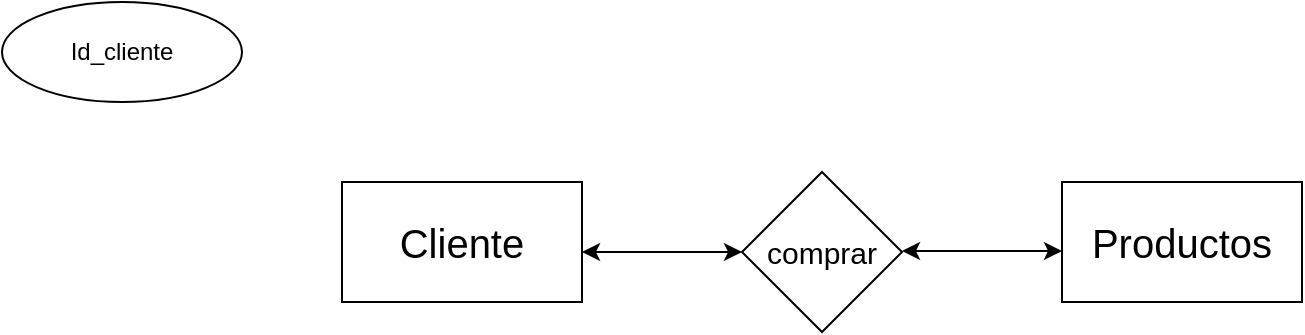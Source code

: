 <mxfile version="21.6.9" type="github">
  <diagram name="Página-1" id="UXr0uqHxn9h52GKA3z9I">
    <mxGraphModel dx="1434" dy="790" grid="1" gridSize="10" guides="1" tooltips="1" connect="1" arrows="1" fold="1" page="1" pageScale="1" pageWidth="827" pageHeight="1169" math="0" shadow="0">
      <root>
        <mxCell id="0" />
        <mxCell id="1" parent="0" />
        <mxCell id="mal3xLpljSI3LZqeetT--2" value="&lt;font style=&quot;font-size: 20px;&quot;&gt;Cliente&lt;/font&gt;" style="rounded=0;whiteSpace=wrap;html=1;" vertex="1" parent="1">
          <mxGeometry x="250" y="230" width="120" height="60" as="geometry" />
        </mxCell>
        <mxCell id="mal3xLpljSI3LZqeetT--3" value="Id_cliente" style="ellipse;whiteSpace=wrap;html=1;" vertex="1" parent="1">
          <mxGeometry x="80" y="140" width="120" height="50" as="geometry" />
        </mxCell>
        <mxCell id="mal3xLpljSI3LZqeetT--4" value="&lt;span style=&quot;font-size: 15px;&quot;&gt;comprar&lt;/span&gt;" style="rhombus;whiteSpace=wrap;html=1;" vertex="1" parent="1">
          <mxGeometry x="450" y="225" width="80" height="80" as="geometry" />
        </mxCell>
        <mxCell id="mal3xLpljSI3LZqeetT--5" value="" style="endArrow=classic;startArrow=classic;html=1;rounded=0;entryX=0;entryY=0.5;entryDx=0;entryDy=0;" edge="1" parent="1" target="mal3xLpljSI3LZqeetT--4">
          <mxGeometry width="50" height="50" relative="1" as="geometry">
            <mxPoint x="370" y="265" as="sourcePoint" />
            <mxPoint x="420" y="220" as="targetPoint" />
          </mxGeometry>
        </mxCell>
        <mxCell id="mal3xLpljSI3LZqeetT--6" value="" style="endArrow=classic;startArrow=classic;html=1;rounded=0;entryX=0;entryY=0.5;entryDx=0;entryDy=0;" edge="1" parent="1">
          <mxGeometry width="50" height="50" relative="1" as="geometry">
            <mxPoint x="530" y="264.5" as="sourcePoint" />
            <mxPoint x="610" y="264.5" as="targetPoint" />
          </mxGeometry>
        </mxCell>
        <mxCell id="mal3xLpljSI3LZqeetT--7" value="&lt;span style=&quot;font-size: 20px;&quot;&gt;Productos&lt;/span&gt;" style="rounded=0;whiteSpace=wrap;html=1;" vertex="1" parent="1">
          <mxGeometry x="610" y="230" width="120" height="60" as="geometry" />
        </mxCell>
      </root>
    </mxGraphModel>
  </diagram>
</mxfile>
